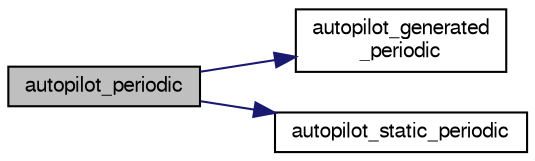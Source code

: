 digraph "autopilot_periodic"
{
  edge [fontname="FreeSans",fontsize="10",labelfontname="FreeSans",labelfontsize="10"];
  node [fontname="FreeSans",fontsize="10",shape=record];
  rankdir="LR";
  Node1 [label="autopilot_periodic",height=0.2,width=0.4,color="black", fillcolor="grey75", style="filled", fontcolor="black"];
  Node1 -> Node2 [color="midnightblue",fontsize="10",style="solid",fontname="FreeSans"];
  Node2 [label="autopilot_generated\l_periodic",height=0.2,width=0.4,color="black", fillcolor="white", style="filled",URL="$fixedwing_2autopilot__generated_8c.html#a275c90ef6580ab8a9c8a36f7ee3b9644"];
  Node1 -> Node3 [color="midnightblue",fontsize="10",style="solid",fontname="FreeSans"];
  Node3 [label="autopilot_static_periodic",height=0.2,width=0.4,color="black", fillcolor="white", style="filled",URL="$fixedwing_2autopilot__static_8c.html#a81ff7c3a0611cb76bfbd35fc817070d6"];
}
